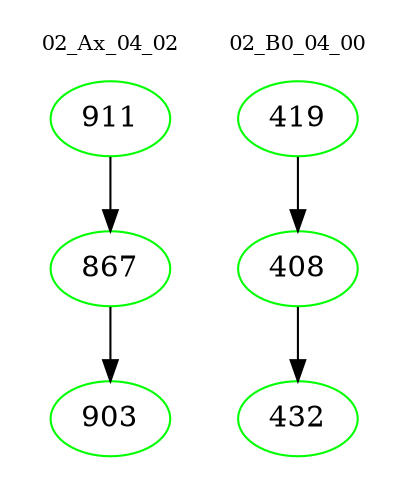 digraph{
subgraph cluster_0 {
color = white
label = "02_Ax_04_02";
fontsize=10;
T0_911 [label="911", color="green"]
T0_911 -> T0_867 [color="black"]
T0_867 [label="867", color="green"]
T0_867 -> T0_903 [color="black"]
T0_903 [label="903", color="green"]
}
subgraph cluster_1 {
color = white
label = "02_B0_04_00";
fontsize=10;
T1_419 [label="419", color="green"]
T1_419 -> T1_408 [color="black"]
T1_408 [label="408", color="green"]
T1_408 -> T1_432 [color="black"]
T1_432 [label="432", color="green"]
}
}
